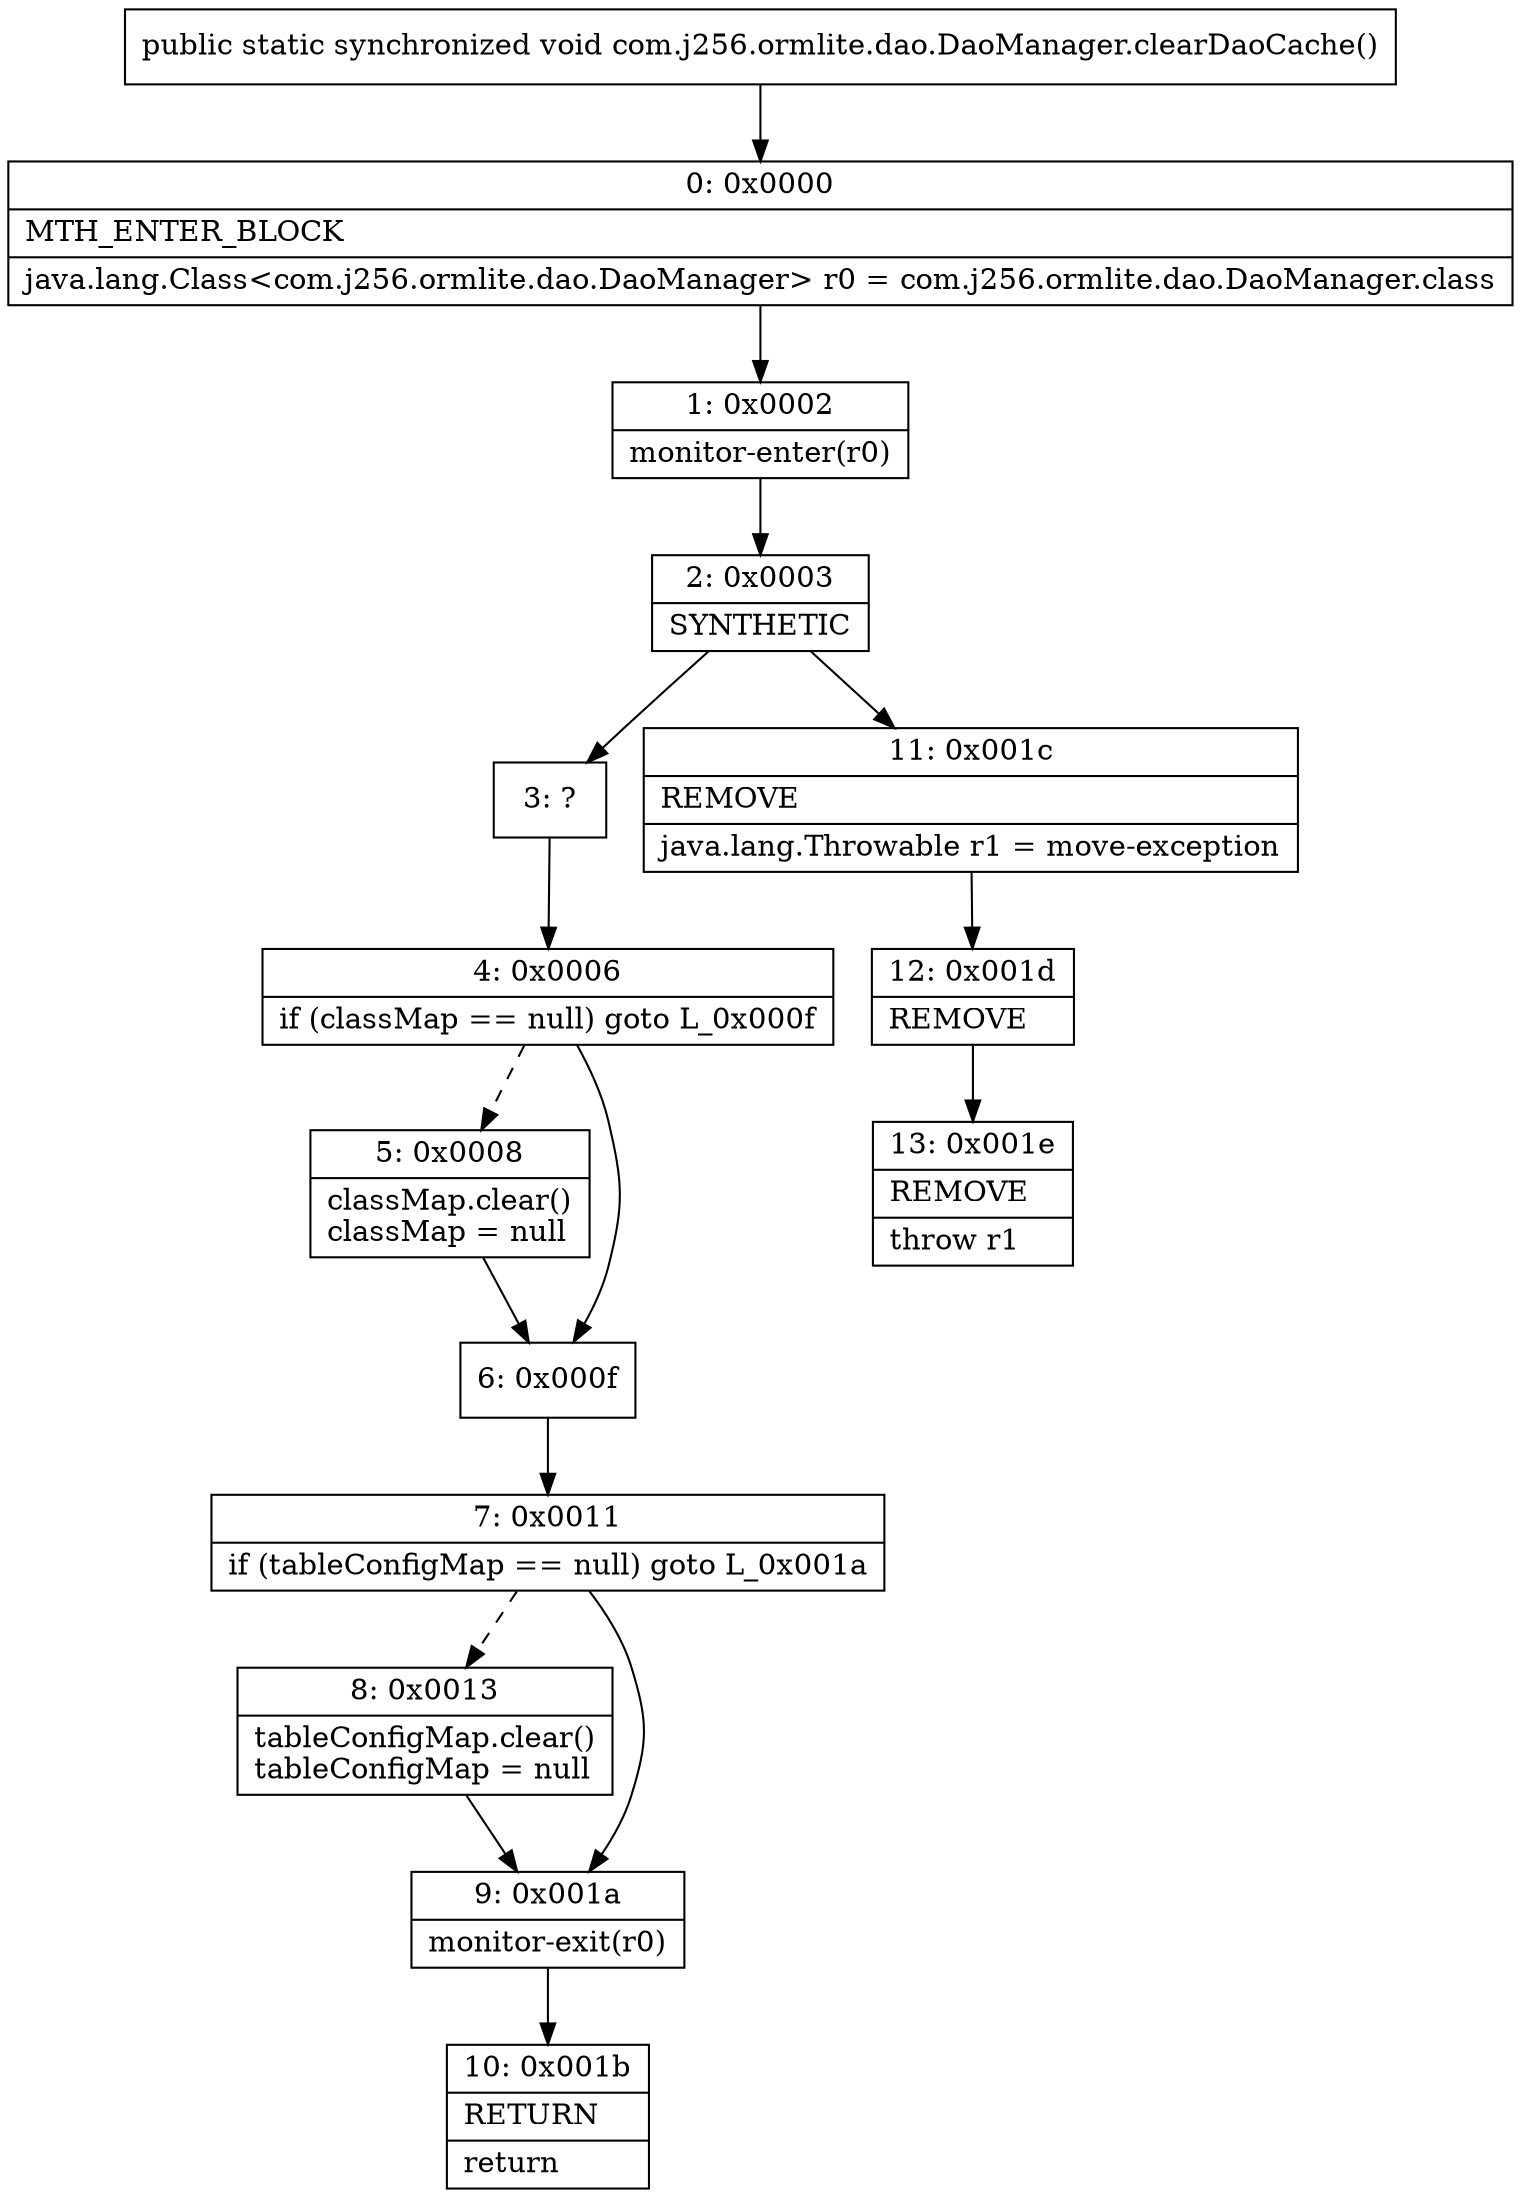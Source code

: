 digraph "CFG forcom.j256.ormlite.dao.DaoManager.clearDaoCache()V" {
Node_0 [shape=record,label="{0\:\ 0x0000|MTH_ENTER_BLOCK\l|java.lang.Class\<com.j256.ormlite.dao.DaoManager\> r0 = com.j256.ormlite.dao.DaoManager.class\l}"];
Node_1 [shape=record,label="{1\:\ 0x0002|monitor\-enter(r0)\l}"];
Node_2 [shape=record,label="{2\:\ 0x0003|SYNTHETIC\l}"];
Node_3 [shape=record,label="{3\:\ ?}"];
Node_4 [shape=record,label="{4\:\ 0x0006|if (classMap == null) goto L_0x000f\l}"];
Node_5 [shape=record,label="{5\:\ 0x0008|classMap.clear()\lclassMap = null\l}"];
Node_6 [shape=record,label="{6\:\ 0x000f}"];
Node_7 [shape=record,label="{7\:\ 0x0011|if (tableConfigMap == null) goto L_0x001a\l}"];
Node_8 [shape=record,label="{8\:\ 0x0013|tableConfigMap.clear()\ltableConfigMap = null\l}"];
Node_9 [shape=record,label="{9\:\ 0x001a|monitor\-exit(r0)\l}"];
Node_10 [shape=record,label="{10\:\ 0x001b|RETURN\l|return\l}"];
Node_11 [shape=record,label="{11\:\ 0x001c|REMOVE\l|java.lang.Throwable r1 = move\-exception\l}"];
Node_12 [shape=record,label="{12\:\ 0x001d|REMOVE\l}"];
Node_13 [shape=record,label="{13\:\ 0x001e|REMOVE\l|throw r1\l}"];
MethodNode[shape=record,label="{public static synchronized void com.j256.ormlite.dao.DaoManager.clearDaoCache() }"];
MethodNode -> Node_0;
Node_0 -> Node_1;
Node_1 -> Node_2;
Node_2 -> Node_3;
Node_2 -> Node_11;
Node_3 -> Node_4;
Node_4 -> Node_5[style=dashed];
Node_4 -> Node_6;
Node_5 -> Node_6;
Node_6 -> Node_7;
Node_7 -> Node_8[style=dashed];
Node_7 -> Node_9;
Node_8 -> Node_9;
Node_9 -> Node_10;
Node_11 -> Node_12;
Node_12 -> Node_13;
}

